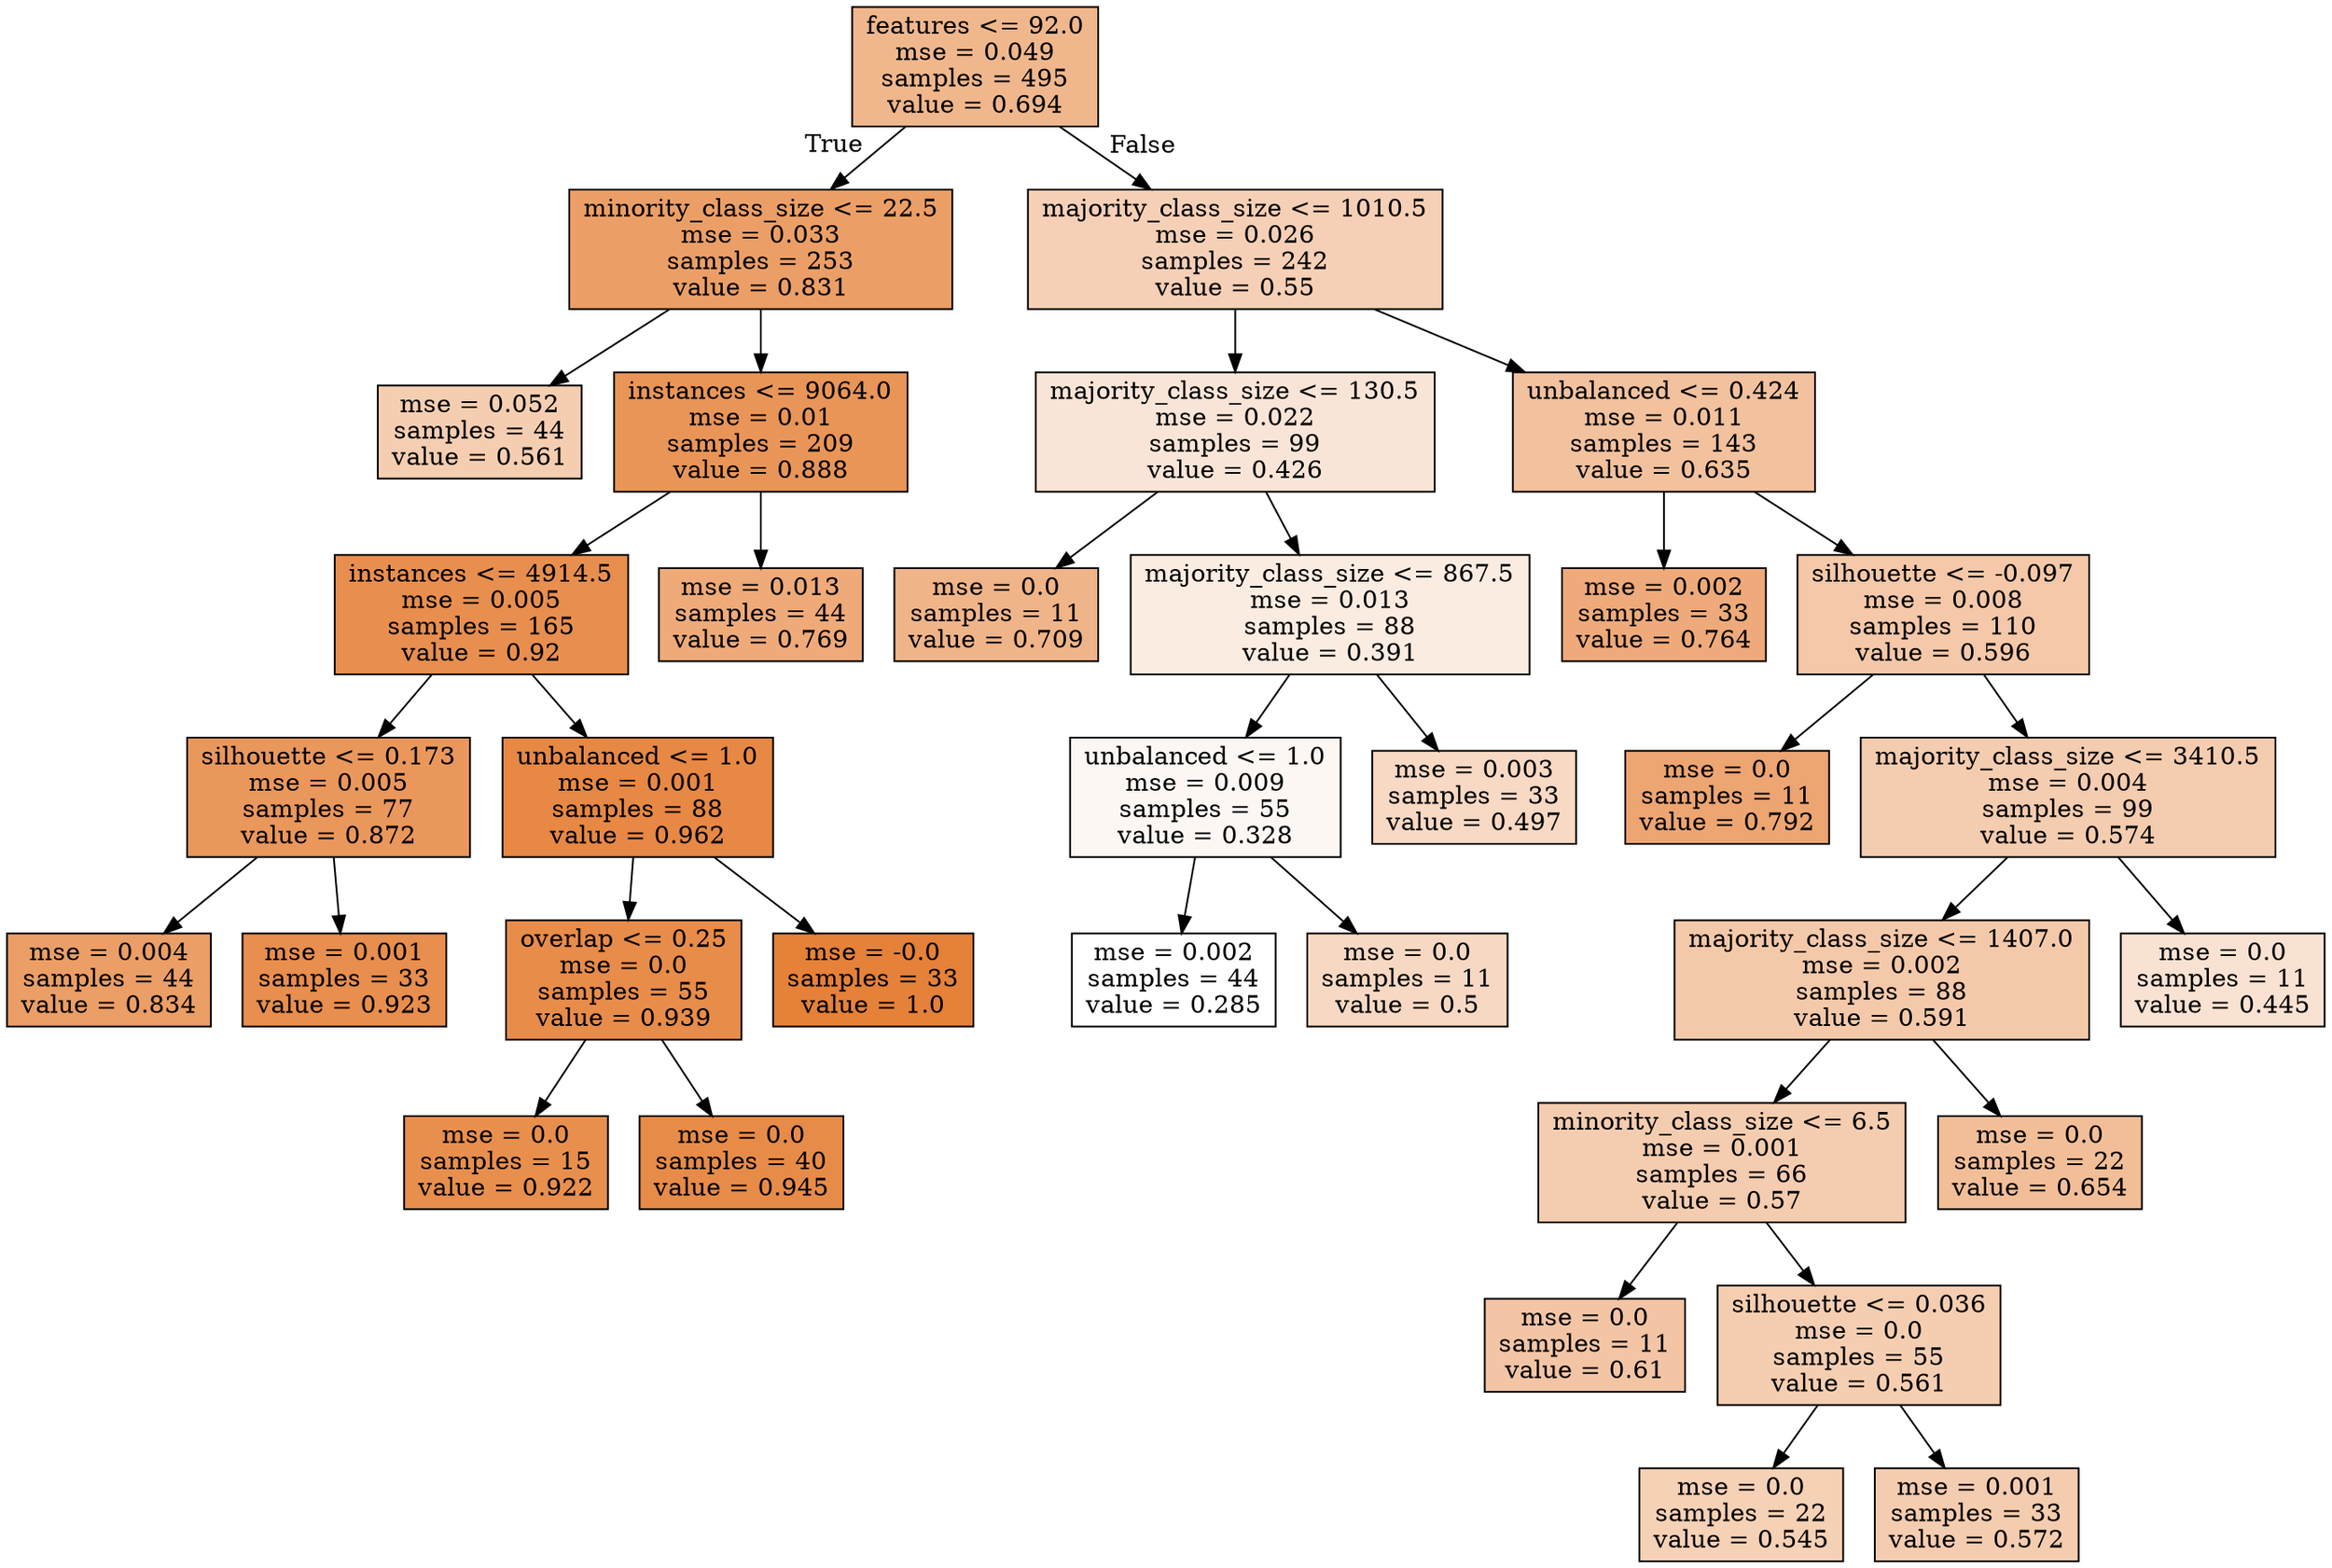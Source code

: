 digraph Tree {
node [shape=box, style="filled", color="black"] ;
0 [label="features <= 92.0\nmse = 0.049\nsamples = 495\nvalue = 0.694", fillcolor="#e5813992"] ;
1 [label="minority_class_size <= 22.5\nmse = 0.033\nsamples = 253\nvalue = 0.831", fillcolor="#e58139c3"] ;
0 -> 1 [labeldistance=2.5, labelangle=45, headlabel="True"] ;
2 [label="mse = 0.052\nsamples = 44\nvalue = 0.561", fillcolor="#e5813962"] ;
1 -> 2 ;
3 [label="instances <= 9064.0\nmse = 0.01\nsamples = 209\nvalue = 0.888", fillcolor="#e58139d7"] ;
1 -> 3 ;
4 [label="instances <= 4914.5\nmse = 0.005\nsamples = 165\nvalue = 0.92", fillcolor="#e58139e2"] ;
3 -> 4 ;
5 [label="silhouette <= 0.173\nmse = 0.005\nsamples = 77\nvalue = 0.872", fillcolor="#e58139d2"] ;
4 -> 5 ;
6 [label="mse = 0.004\nsamples = 44\nvalue = 0.834", fillcolor="#e58139c4"] ;
5 -> 6 ;
7 [label="mse = 0.001\nsamples = 33\nvalue = 0.923", fillcolor="#e58139e4"] ;
5 -> 7 ;
8 [label="unbalanced <= 1.0\nmse = 0.001\nsamples = 88\nvalue = 0.962", fillcolor="#e58139f1"] ;
4 -> 8 ;
9 [label="overlap <= 0.25\nmse = 0.0\nsamples = 55\nvalue = 0.939", fillcolor="#e58139e9"] ;
8 -> 9 ;
10 [label="mse = 0.0\nsamples = 15\nvalue = 0.922", fillcolor="#e58139e3"] ;
9 -> 10 ;
11 [label="mse = 0.0\nsamples = 40\nvalue = 0.945", fillcolor="#e58139eb"] ;
9 -> 11 ;
12 [label="mse = -0.0\nsamples = 33\nvalue = 1.0", fillcolor="#e58139ff"] ;
8 -> 12 ;
13 [label="mse = 0.013\nsamples = 44\nvalue = 0.769", fillcolor="#e58139ac"] ;
3 -> 13 ;
14 [label="majority_class_size <= 1010.5\nmse = 0.026\nsamples = 242\nvalue = 0.55", fillcolor="#e581395e"] ;
0 -> 14 [labeldistance=2.5, labelangle=-45, headlabel="False"] ;
15 [label="majority_class_size <= 130.5\nmse = 0.022\nsamples = 99\nvalue = 0.426", fillcolor="#e5813933"] ;
14 -> 15 ;
16 [label="mse = 0.0\nsamples = 11\nvalue = 0.709", fillcolor="#e5813997"] ;
15 -> 16 ;
17 [label="majority_class_size <= 867.5\nmse = 0.013\nsamples = 88\nvalue = 0.391", fillcolor="#e5813926"] ;
15 -> 17 ;
18 [label="unbalanced <= 1.0\nmse = 0.009\nsamples = 55\nvalue = 0.328", fillcolor="#e581390f"] ;
17 -> 18 ;
19 [label="mse = 0.002\nsamples = 44\nvalue = 0.285", fillcolor="#e5813900"] ;
18 -> 19 ;
20 [label="mse = 0.0\nsamples = 11\nvalue = 0.5", fillcolor="#e581394d"] ;
18 -> 20 ;
21 [label="mse = 0.003\nsamples = 33\nvalue = 0.497", fillcolor="#e581394c"] ;
17 -> 21 ;
22 [label="unbalanced <= 0.424\nmse = 0.011\nsamples = 143\nvalue = 0.635", fillcolor="#e581397d"] ;
14 -> 22 ;
23 [label="mse = 0.002\nsamples = 33\nvalue = 0.764", fillcolor="#e58139ab"] ;
22 -> 23 ;
24 [label="silhouette <= -0.097\nmse = 0.008\nsamples = 110\nvalue = 0.596", fillcolor="#e581396f"] ;
22 -> 24 ;
25 [label="mse = 0.0\nsamples = 11\nvalue = 0.792", fillcolor="#e58139b5"] ;
24 -> 25 ;
26 [label="majority_class_size <= 3410.5\nmse = 0.004\nsamples = 99\nvalue = 0.574", fillcolor="#e5813967"] ;
24 -> 26 ;
27 [label="majority_class_size <= 1407.0\nmse = 0.002\nsamples = 88\nvalue = 0.591", fillcolor="#e581396d"] ;
26 -> 27 ;
28 [label="minority_class_size <= 6.5\nmse = 0.001\nsamples = 66\nvalue = 0.57", fillcolor="#e5813966"] ;
27 -> 28 ;
29 [label="mse = 0.0\nsamples = 11\nvalue = 0.61", fillcolor="#e5813974"] ;
28 -> 29 ;
30 [label="silhouette <= 0.036\nmse = 0.0\nsamples = 55\nvalue = 0.561", fillcolor="#e5813963"] ;
28 -> 30 ;
31 [label="mse = 0.0\nsamples = 22\nvalue = 0.545", fillcolor="#e581395d"] ;
30 -> 31 ;
32 [label="mse = 0.001\nsamples = 33\nvalue = 0.572", fillcolor="#e5813966"] ;
30 -> 32 ;
33 [label="mse = 0.0\nsamples = 22\nvalue = 0.654", fillcolor="#e5813984"] ;
27 -> 33 ;
34 [label="mse = 0.0\nsamples = 11\nvalue = 0.445", fillcolor="#e5813939"] ;
26 -> 34 ;
}